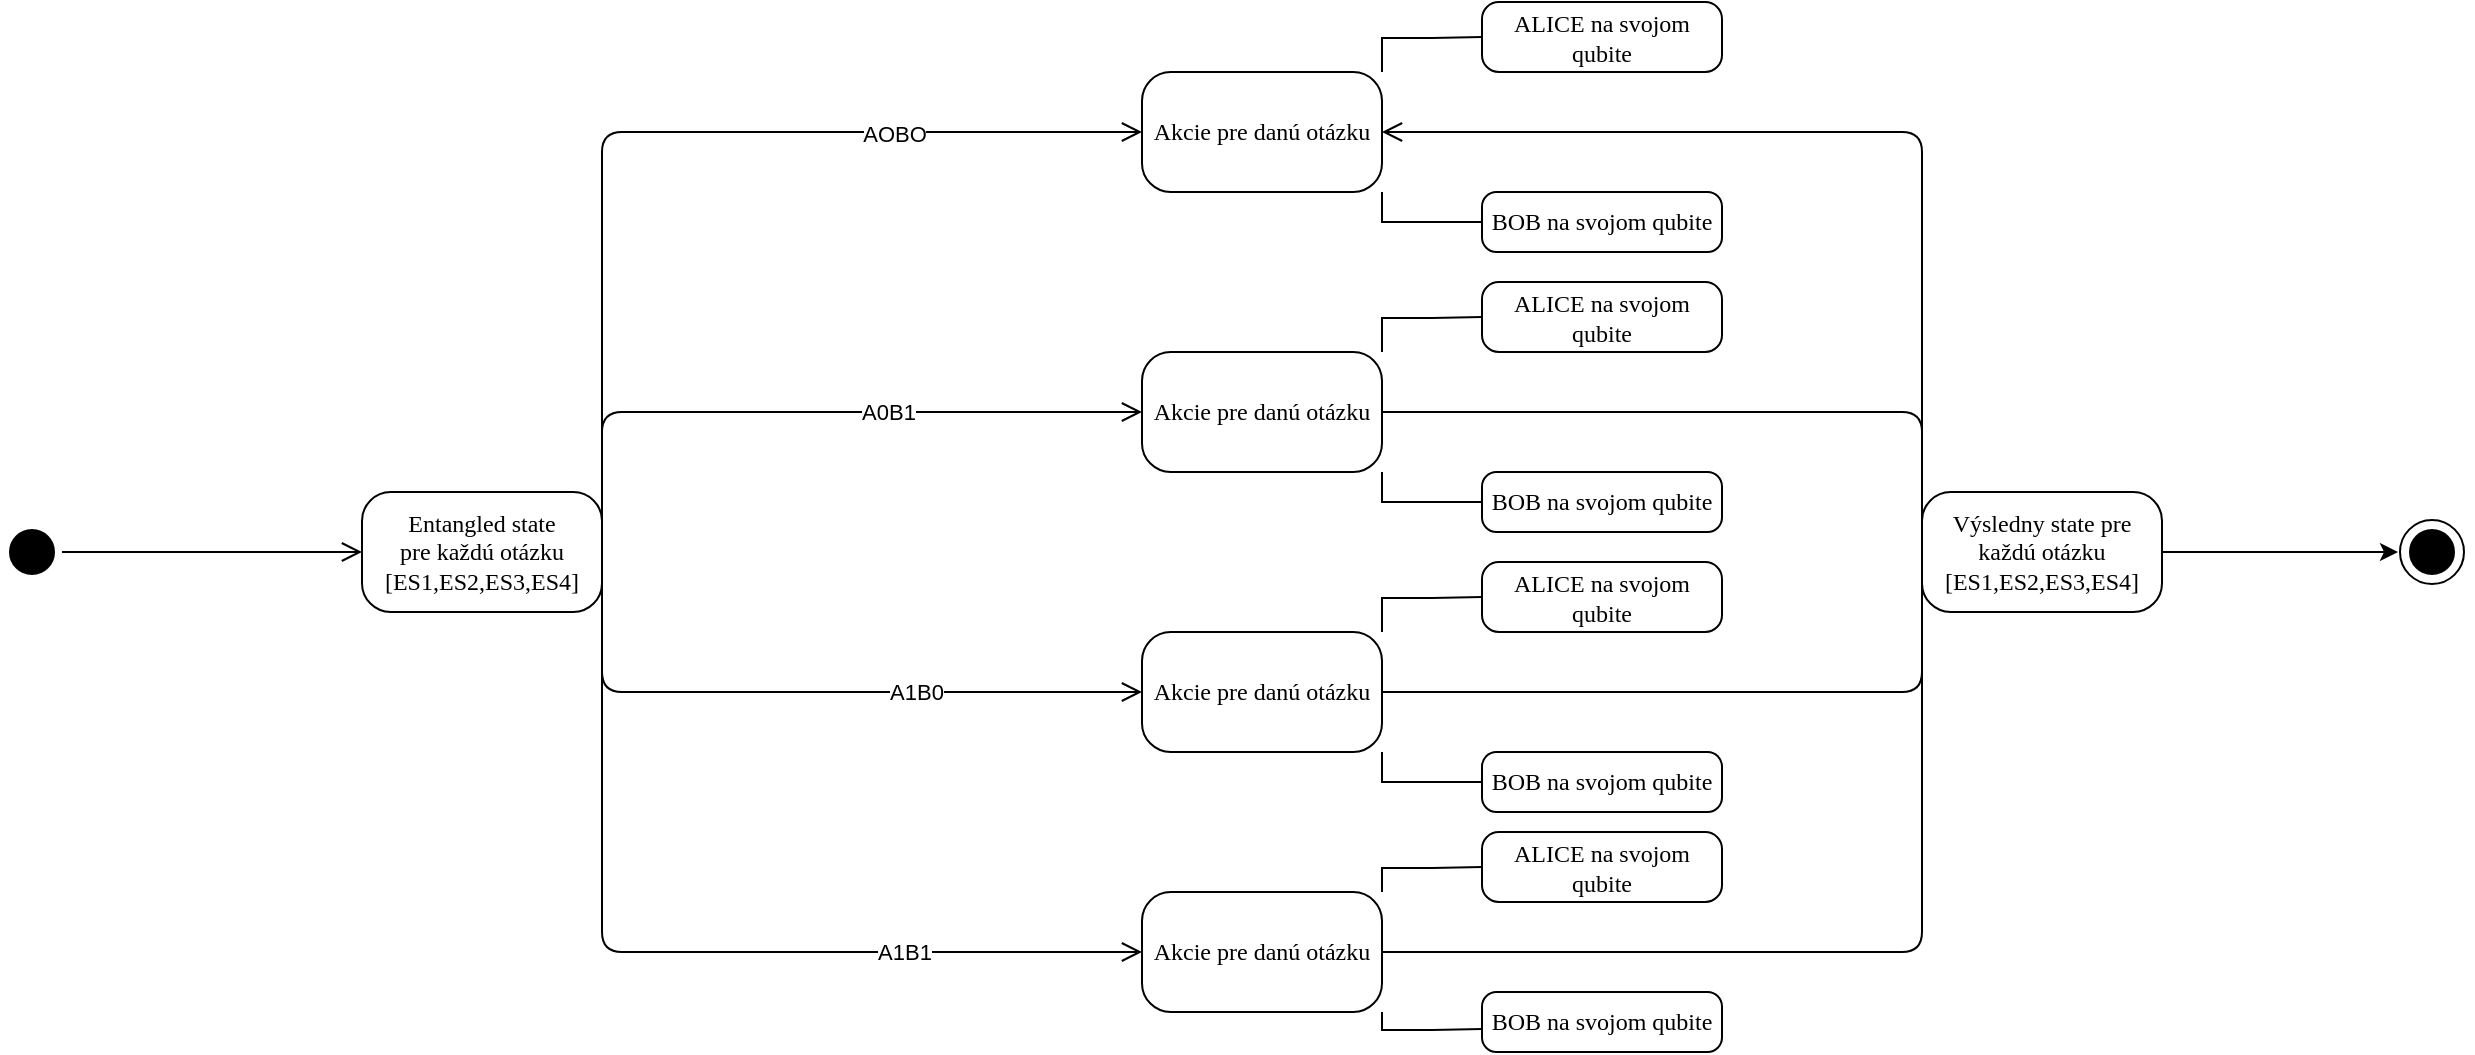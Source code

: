 <mxfile version="14.4.3" type="google"><diagram name="Page-1" id="58cdce13-f638-feb5-8d6f-7d28b1aa9fa0"><mxGraphModel dx="650" dy="1485" grid="1" gridSize="10" guides="1" tooltips="1" connect="1" arrows="1" fold="1" page="1" pageScale="1" pageWidth="1100" pageHeight="850" background="#ffffff" math="0" shadow="0"><root><mxCell id="0"/><mxCell id="1" parent="0"/><mxCell id="382b91b5511bd0f7-1" value="" style="ellipse;html=1;shape=startState;rounded=1;shadow=0;comic=0;labelBackgroundColor=none;fontFamily=Verdana;fontSize=12;align=center;direction=south;fillColor=#000000;" parent="1" vertex="1"><mxGeometry x="60" y="235" width="30" height="30" as="geometry"/></mxCell><mxCell id="382b91b5511bd0f7-6" value="Entangled state&lt;br&gt;pre každú otázku&lt;br&gt;[ES1,ES2,ES3,ES4]" style="rounded=1;whiteSpace=wrap;html=1;arcSize=24;shadow=0;comic=0;labelBackgroundColor=none;fontFamily=Verdana;fontSize=12;align=center;" parent="1" vertex="1"><mxGeometry x="240" y="220" width="120" height="60" as="geometry"/></mxCell><mxCell id="3cde6dad864a17aa-4" style="edgeStyle=orthogonalEdgeStyle;html=1;entryX=0;entryY=0.5;labelBackgroundColor=none;endArrow=open;endSize=8;fontFamily=Verdana;fontSize=12;align=left;entryDx=0;entryDy=0;exitX=1;exitY=0.5;exitDx=0;exitDy=0;" parent="1" source="382b91b5511bd0f7-6" target="382b91b5511bd0f7-9" edge="1"><mxGeometry relative="1" as="geometry"><Array as="points"><mxPoint x="360" y="40"/></Array><mxPoint x="360" y="140" as="sourcePoint"/></mxGeometry></mxCell><mxCell id="1oZJd99CN38MWYjKBVLW-3" value="AOBO" style="edgeLabel;html=1;align=center;verticalAlign=middle;resizable=0;points=[];" vertex="1" connectable="0" parent="3cde6dad864a17aa-4"><mxGeometry x="0.482" y="-1" relative="1" as="geometry"><mxPoint as="offset"/></mxGeometry></mxCell><mxCell id="1oZJd99CN38MWYjKBVLW-37" style="edgeStyle=orthogonalEdgeStyle;rounded=0;orthogonalLoop=1;jettySize=auto;html=1;exitX=1;exitY=1;exitDx=0;exitDy=0;entryX=0;entryY=0.5;entryDx=0;entryDy=0;endArrow=none;endFill=0;strokeColor=#000000;" edge="1" parent="1" source="382b91b5511bd0f7-9" target="1oZJd99CN38MWYjKBVLW-36"><mxGeometry relative="1" as="geometry"><Array as="points"><mxPoint x="750" y="85"/></Array></mxGeometry></mxCell><mxCell id="1oZJd99CN38MWYjKBVLW-38" style="edgeStyle=orthogonalEdgeStyle;rounded=0;orthogonalLoop=1;jettySize=auto;html=1;exitX=1;exitY=0;exitDx=0;exitDy=0;entryX=0;entryY=0.5;entryDx=0;entryDy=0;endArrow=none;endFill=0;strokeColor=#000000;" edge="1" parent="1" source="382b91b5511bd0f7-9" target="1oZJd99CN38MWYjKBVLW-35"><mxGeometry relative="1" as="geometry"><Array as="points"><mxPoint x="750" y="-7"/><mxPoint x="775" y="-7"/></Array></mxGeometry></mxCell><mxCell id="382b91b5511bd0f7-9" value="Akcie pre danú otázku" style="rounded=1;whiteSpace=wrap;html=1;arcSize=24;shadow=0;comic=0;labelBackgroundColor=none;fontFamily=Verdana;fontSize=12;align=center;" parent="1" vertex="1"><mxGeometry x="630" y="10" width="120" height="60" as="geometry"/></mxCell><mxCell id="2a3bc250acf0617d-9" style="edgeStyle=orthogonalEdgeStyle;html=1;labelBackgroundColor=none;endArrow=open;endSize=8;fontFamily=Verdana;fontSize=12;align=left;" parent="1" source="382b91b5511bd0f7-1" target="382b91b5511bd0f7-6" edge="1"><mxGeometry relative="1" as="geometry"/></mxCell><mxCell id="2a3bc250acf0617d-13" style="edgeStyle=orthogonalEdgeStyle;html=1;exitX=1;exitY=0.5;entryX=0;entryY=0.5;labelBackgroundColor=none;endArrow=open;endSize=8;fontFamily=Verdana;fontSize=12;align=left;exitDx=0;exitDy=0;" parent="1" source="382b91b5511bd0f7-6" target="382b91b5511bd0f7-10" edge="1"><mxGeometry relative="1" as="geometry"><mxPoint x="360" y="340" as="sourcePoint"/><Array as="points"><mxPoint x="360" y="180"/></Array></mxGeometry></mxCell><mxCell id="1oZJd99CN38MWYjKBVLW-4" value="A0B1" style="edgeLabel;html=1;align=center;verticalAlign=middle;resizable=0;points=[];" vertex="1" connectable="0" parent="2a3bc250acf0617d-13"><mxGeometry x="0.43" y="-7" relative="1" as="geometry"><mxPoint x="-30.71" y="-7" as="offset"/></mxGeometry></mxCell><mxCell id="1oZJd99CN38MWYjKBVLW-33" style="edgeStyle=orthogonalEdgeStyle;rounded=0;orthogonalLoop=1;jettySize=auto;html=1;exitX=1;exitY=1;exitDx=0;exitDy=0;entryX=0;entryY=0.5;entryDx=0;entryDy=0;endArrow=none;endFill=0;strokeColor=#000000;" edge="1" parent="1" source="382b91b5511bd0f7-10" target="1oZJd99CN38MWYjKBVLW-30"><mxGeometry relative="1" as="geometry"><Array as="points"><mxPoint x="750" y="225"/></Array></mxGeometry></mxCell><mxCell id="1oZJd99CN38MWYjKBVLW-34" style="edgeStyle=orthogonalEdgeStyle;rounded=0;orthogonalLoop=1;jettySize=auto;html=1;exitX=1;exitY=0;exitDx=0;exitDy=0;entryX=0;entryY=0.5;entryDx=0;entryDy=0;endArrow=none;endFill=0;strokeColor=#000000;" edge="1" parent="1" source="382b91b5511bd0f7-10" target="1oZJd99CN38MWYjKBVLW-29"><mxGeometry relative="1" as="geometry"><Array as="points"><mxPoint x="750" y="133"/><mxPoint x="775" y="133"/></Array></mxGeometry></mxCell><mxCell id="382b91b5511bd0f7-10" value="Akcie pre danú otázku" style="rounded=1;whiteSpace=wrap;html=1;arcSize=24;shadow=0;comic=0;labelBackgroundColor=none;fontFamily=Verdana;fontSize=12;align=center;" parent="1" vertex="1"><mxGeometry x="630" y="150" width="120" height="60" as="geometry"/></mxCell><mxCell id="1oZJd99CN38MWYjKBVLW-5" style="edgeStyle=orthogonalEdgeStyle;html=1;exitX=1;exitY=0.5;entryX=0;entryY=0.5;labelBackgroundColor=none;endArrow=open;endSize=8;fontFamily=Verdana;fontSize=12;align=left;exitDx=0;exitDy=0;fontStyle=1;entryDx=0;entryDy=0;" edge="1" parent="1" source="382b91b5511bd0f7-6" target="1oZJd99CN38MWYjKBVLW-9"><mxGeometry relative="1" as="geometry"><mxPoint x="360" y="340" as="sourcePoint"/><mxPoint x="649.29" y="455" as="targetPoint"/><Array as="points"><mxPoint x="360" y="320"/></Array></mxGeometry></mxCell><mxCell id="1oZJd99CN38MWYjKBVLW-6" value="A1B0" style="edgeLabel;html=1;align=center;verticalAlign=middle;resizable=0;points=[];" vertex="1" connectable="0" parent="1oZJd99CN38MWYjKBVLW-5"><mxGeometry x="0.43" y="-7" relative="1" as="geometry"><mxPoint x="-16.43" y="-7" as="offset"/></mxGeometry></mxCell><mxCell id="1oZJd99CN38MWYjKBVLW-7" style="edgeStyle=orthogonalEdgeStyle;html=1;entryX=0;entryY=0.5;labelBackgroundColor=none;endArrow=open;endSize=8;fontFamily=Verdana;fontSize=12;align=left;entryDx=0;entryDy=0;" edge="1" parent="1" target="1oZJd99CN38MWYjKBVLW-10"><mxGeometry relative="1" as="geometry"><mxPoint x="360" y="220" as="sourcePoint"/><mxPoint x="649.29" y="565" as="targetPoint"/><Array as="points"><mxPoint x="360" y="450"/></Array></mxGeometry></mxCell><mxCell id="1oZJd99CN38MWYjKBVLW-8" value="A1B1" style="edgeLabel;html=1;align=center;verticalAlign=middle;resizable=0;points=[];" vertex="1" connectable="0" parent="1oZJd99CN38MWYjKBVLW-7"><mxGeometry x="0.43" y="-7" relative="1" as="geometry"><mxPoint x="22.86" y="-7" as="offset"/></mxGeometry></mxCell><mxCell id="1oZJd99CN38MWYjKBVLW-27" style="edgeStyle=orthogonalEdgeStyle;rounded=0;orthogonalLoop=1;jettySize=auto;html=1;exitX=1;exitY=0;exitDx=0;exitDy=0;entryX=0;entryY=0.5;entryDx=0;entryDy=0;endArrow=none;endFill=0;strokeColor=#000000;" edge="1" parent="1" source="1oZJd99CN38MWYjKBVLW-9" target="1oZJd99CN38MWYjKBVLW-25"><mxGeometry relative="1" as="geometry"><Array as="points"><mxPoint x="750" y="273"/><mxPoint x="775" y="273"/></Array></mxGeometry></mxCell><mxCell id="1oZJd99CN38MWYjKBVLW-28" style="edgeStyle=orthogonalEdgeStyle;rounded=0;orthogonalLoop=1;jettySize=auto;html=1;exitX=1;exitY=1;exitDx=0;exitDy=0;entryX=0;entryY=0.5;entryDx=0;entryDy=0;endArrow=none;endFill=0;strokeColor=#000000;" edge="1" parent="1" source="1oZJd99CN38MWYjKBVLW-9" target="1oZJd99CN38MWYjKBVLW-26"><mxGeometry relative="1" as="geometry"><Array as="points"><mxPoint x="750" y="365"/></Array></mxGeometry></mxCell><mxCell id="1oZJd99CN38MWYjKBVLW-9" value="Akcie pre danú otázku" style="rounded=1;whiteSpace=wrap;html=1;arcSize=24;shadow=0;comic=0;labelBackgroundColor=none;fontFamily=Verdana;fontSize=12;align=center;" vertex="1" parent="1"><mxGeometry x="630" y="290" width="120" height="60" as="geometry"/></mxCell><mxCell id="1oZJd99CN38MWYjKBVLW-23" style="edgeStyle=orthogonalEdgeStyle;rounded=0;orthogonalLoop=1;jettySize=auto;html=1;exitX=1;exitY=0;exitDx=0;exitDy=0;entryX=0;entryY=0.5;entryDx=0;entryDy=0;endArrow=none;endFill=0;strokeColor=#000000;" edge="1" parent="1" source="1oZJd99CN38MWYjKBVLW-10" target="1oZJd99CN38MWYjKBVLW-21"><mxGeometry relative="1" as="geometry"><Array as="points"><mxPoint x="750" y="408"/><mxPoint x="775" y="408"/></Array></mxGeometry></mxCell><mxCell id="1oZJd99CN38MWYjKBVLW-24" style="edgeStyle=orthogonalEdgeStyle;rounded=0;orthogonalLoop=1;jettySize=auto;html=1;exitX=1;exitY=1;exitDx=0;exitDy=0;entryX=0;entryY=0.617;entryDx=0;entryDy=0;entryPerimeter=0;endArrow=none;endFill=0;strokeColor=#000000;" edge="1" parent="1" source="1oZJd99CN38MWYjKBVLW-10" target="1oZJd99CN38MWYjKBVLW-22"><mxGeometry relative="1" as="geometry"><Array as="points"><mxPoint x="750" y="489"/><mxPoint x="775" y="489"/></Array></mxGeometry></mxCell><mxCell id="1oZJd99CN38MWYjKBVLW-10" value="Akcie pre danú otázku" style="rounded=1;whiteSpace=wrap;html=1;arcSize=24;shadow=0;comic=0;labelBackgroundColor=none;fontFamily=Verdana;fontSize=12;align=center;" vertex="1" parent="1"><mxGeometry x="630" y="420" width="120" height="60" as="geometry"/></mxCell><mxCell id="1oZJd99CN38MWYjKBVLW-40" style="edgeStyle=orthogonalEdgeStyle;rounded=0;orthogonalLoop=1;jettySize=auto;html=1;exitX=1;exitY=0.5;exitDx=0;exitDy=0;entryX=0.5;entryY=1;entryDx=0;entryDy=0;endArrow=classic;endFill=1;strokeColor=#000000;" edge="1" parent="1" source="1oZJd99CN38MWYjKBVLW-12" target="1oZJd99CN38MWYjKBVLW-39"><mxGeometry relative="1" as="geometry"/></mxCell><mxCell id="1oZJd99CN38MWYjKBVLW-12" value="Výsledny state pre každú otázku&lt;br&gt;[ES1,ES2,ES3,ES4]" style="rounded=1;whiteSpace=wrap;html=1;arcSize=24;shadow=0;comic=0;labelBackgroundColor=none;fontFamily=Verdana;fontSize=12;align=center;" vertex="1" parent="1"><mxGeometry x="1020" y="220" width="120" height="60" as="geometry"/></mxCell><mxCell id="1oZJd99CN38MWYjKBVLW-13" style="edgeStyle=orthogonalEdgeStyle;html=1;entryX=1;entryY=0.5;labelBackgroundColor=none;endArrow=open;endSize=8;fontFamily=Verdana;fontSize=12;align=left;entryDx=0;entryDy=0;exitX=0;exitY=0.5;exitDx=0;exitDy=0;" edge="1" parent="1" source="1oZJd99CN38MWYjKBVLW-12" target="382b91b5511bd0f7-9"><mxGeometry relative="1" as="geometry"><Array as="points"><mxPoint x="1020" y="240"/><mxPoint x="1020" y="40"/></Array><mxPoint x="1020" y="160" as="sourcePoint"/><mxPoint x="1290" y="60" as="targetPoint"/></mxGeometry></mxCell><mxCell id="1oZJd99CN38MWYjKBVLW-15" style="edgeStyle=orthogonalEdgeStyle;html=1;exitX=0;exitY=0.5;entryX=1;entryY=0.5;labelBackgroundColor=none;endArrow=none;endSize=8;fontFamily=Verdana;fontSize=12;align=left;exitDx=0;exitDy=0;entryDx=0;entryDy=0;endFill=0;" edge="1" parent="1" source="1oZJd99CN38MWYjKBVLW-12" target="382b91b5511bd0f7-10"><mxGeometry relative="1" as="geometry"><mxPoint x="1020" y="360" as="sourcePoint"/><mxPoint x="1290" y="200" as="targetPoint"/><Array as="points"><mxPoint x="1020" y="240"/><mxPoint x="1020" y="180"/></Array></mxGeometry></mxCell><mxCell id="1oZJd99CN38MWYjKBVLW-17" style="edgeStyle=orthogonalEdgeStyle;html=1;exitX=0;exitY=0.5;entryX=1;entryY=0.5;labelBackgroundColor=none;endArrow=none;endSize=8;fontFamily=Verdana;fontSize=12;align=left;exitDx=0;exitDy=0;fontStyle=1;entryDx=0;entryDy=0;endFill=0;" edge="1" parent="1" source="1oZJd99CN38MWYjKBVLW-12" target="1oZJd99CN38MWYjKBVLW-9"><mxGeometry relative="1" as="geometry"><mxPoint x="1020" y="360" as="sourcePoint"/><mxPoint x="1290" y="340" as="targetPoint"/><Array as="points"><mxPoint x="1020" y="240"/><mxPoint x="1020" y="320"/></Array></mxGeometry></mxCell><mxCell id="1oZJd99CN38MWYjKBVLW-19" style="edgeStyle=orthogonalEdgeStyle;html=1;entryX=1;entryY=0.5;labelBackgroundColor=none;endArrow=none;endSize=8;fontFamily=Verdana;fontSize=12;align=left;entryDx=0;entryDy=0;endFill=0;" edge="1" parent="1" target="1oZJd99CN38MWYjKBVLW-10"><mxGeometry relative="1" as="geometry"><mxPoint x="1020" y="240" as="sourcePoint"/><mxPoint x="1290" y="470" as="targetPoint"/><Array as="points"><mxPoint x="1020" y="450"/></Array></mxGeometry></mxCell><mxCell id="1oZJd99CN38MWYjKBVLW-21" value="ALICE na svojom qubite" style="rounded=1;whiteSpace=wrap;html=1;arcSize=24;shadow=0;comic=0;labelBackgroundColor=none;fontFamily=Verdana;fontSize=12;align=center;" vertex="1" parent="1"><mxGeometry x="800" y="390" width="120" height="35" as="geometry"/></mxCell><mxCell id="1oZJd99CN38MWYjKBVLW-22" value="BOB na svojom qubite" style="rounded=1;whiteSpace=wrap;html=1;arcSize=24;shadow=0;comic=0;labelBackgroundColor=none;fontFamily=Verdana;fontSize=12;align=center;" vertex="1" parent="1"><mxGeometry x="800" y="470" width="120" height="30" as="geometry"/></mxCell><mxCell id="1oZJd99CN38MWYjKBVLW-25" value="ALICE na svojom qubite" style="rounded=1;whiteSpace=wrap;html=1;arcSize=24;shadow=0;comic=0;labelBackgroundColor=none;fontFamily=Verdana;fontSize=12;align=center;" vertex="1" parent="1"><mxGeometry x="800" y="255" width="120" height="35" as="geometry"/></mxCell><mxCell id="1oZJd99CN38MWYjKBVLW-26" value="BOB na svojom qubite" style="rounded=1;whiteSpace=wrap;html=1;arcSize=24;shadow=0;comic=0;labelBackgroundColor=none;fontFamily=Verdana;fontSize=12;align=center;" vertex="1" parent="1"><mxGeometry x="800" y="350" width="120" height="30" as="geometry"/></mxCell><mxCell id="1oZJd99CN38MWYjKBVLW-29" value="ALICE na svojom qubite" style="rounded=1;whiteSpace=wrap;html=1;arcSize=24;shadow=0;comic=0;labelBackgroundColor=none;fontFamily=Verdana;fontSize=12;align=center;" vertex="1" parent="1"><mxGeometry x="800" y="115" width="120" height="35" as="geometry"/></mxCell><mxCell id="1oZJd99CN38MWYjKBVLW-30" value="BOB na svojom qubite" style="rounded=1;whiteSpace=wrap;html=1;arcSize=24;shadow=0;comic=0;labelBackgroundColor=none;fontFamily=Verdana;fontSize=12;align=center;" vertex="1" parent="1"><mxGeometry x="800" y="210" width="120" height="30" as="geometry"/></mxCell><mxCell id="1oZJd99CN38MWYjKBVLW-35" value="ALICE na svojom qubite" style="rounded=1;whiteSpace=wrap;html=1;arcSize=24;shadow=0;comic=0;labelBackgroundColor=none;fontFamily=Verdana;fontSize=12;align=center;" vertex="1" parent="1"><mxGeometry x="800" y="-25" width="120" height="35" as="geometry"/></mxCell><mxCell id="1oZJd99CN38MWYjKBVLW-36" value="BOB na svojom qubite" style="rounded=1;whiteSpace=wrap;html=1;arcSize=24;shadow=0;comic=0;labelBackgroundColor=none;fontFamily=Verdana;fontSize=12;align=center;" vertex="1" parent="1"><mxGeometry x="800" y="70" width="120" height="30" as="geometry"/></mxCell><mxCell id="1oZJd99CN38MWYjKBVLW-39" value="" style="ellipse;html=1;shape=startState;rounded=1;shadow=0;comic=0;labelBackgroundColor=none;fontFamily=Verdana;fontSize=12;align=center;direction=south;fillColor=#000000;perimeterSpacing=2;labelBorderColor=none;" vertex="1" parent="1"><mxGeometry x="1260" y="235" width="30" height="30" as="geometry"/></mxCell><mxCell id="1oZJd99CN38MWYjKBVLW-41" value="" style="ellipse;html=1;shape=startState;rounded=1;shadow=0;comic=0;labelBackgroundColor=none;fontFamily=Verdana;fontSize=12;align=center;direction=south;perimeterSpacing=2;labelBorderColor=none;fillColor=none;" vertex="1" parent="1"><mxGeometry x="1255" y="230" width="40" height="40" as="geometry"/></mxCell></root></mxGraphModel></diagram></mxfile>